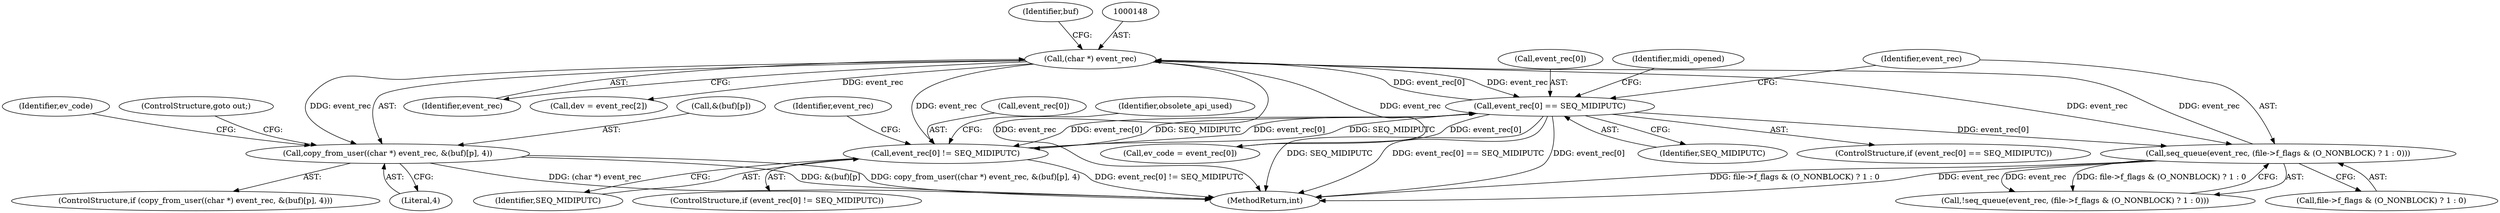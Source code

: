 digraph "0_linux_b769f49463711205d57286e64cf535ed4daf59e9_1@API" {
"1000146" [label="(Call,copy_from_user((char *) event_rec, &(buf)[p], 4))"];
"1000147" [label="(Call,(char *) event_rec)"];
"1000305" [label="(Call,event_rec[0] == SEQ_MIDIPUTC)"];
"1000296" [label="(Call,event_rec[0] != SEQ_MIDIPUTC)"];
"1000366" [label="(Call,seq_queue(event_rec, (file->f_flags & (O_NONBLOCK) ? 1 : 0)))"];
"1000365" [label="(Call,!seq_queue(event_rec, (file->f_flags & (O_NONBLOCK) ? 1 : 0)))"];
"1000157" [label="(Identifier,ev_code)"];
"1000154" [label="(Literal,4)"];
"1000296" [label="(Call,event_rec[0] != SEQ_MIDIPUTC)"];
"1000314" [label="(Identifier,midi_opened)"];
"1000156" [label="(Call,ev_code = event_rec[0])"];
"1000155" [label="(ControlStructure,goto out;)"];
"1000300" [label="(Identifier,SEQ_MIDIPUTC)"];
"1000150" [label="(Call,&(buf)[p])"];
"1000147" [label="(Call,(char *) event_rec)"];
"1000415" [label="(MethodReturn,int)"];
"1000309" [label="(Identifier,SEQ_MIDIPUTC)"];
"1000297" [label="(Call,event_rec[0])"];
"1000366" [label="(Call,seq_queue(event_rec, (file->f_flags & (O_NONBLOCK) ? 1 : 0)))"];
"1000145" [label="(ControlStructure,if (copy_from_user((char *) event_rec, &(buf)[p], 4)))"];
"1000149" [label="(Identifier,event_rec)"];
"1000367" [label="(Identifier,event_rec)"];
"1000305" [label="(Call,event_rec[0] == SEQ_MIDIPUTC)"];
"1000152" [label="(Identifier,buf)"];
"1000304" [label="(ControlStructure,if (event_rec[0] == SEQ_MIDIPUTC))"];
"1000306" [label="(Call,event_rec[0])"];
"1000307" [label="(Identifier,event_rec)"];
"1000295" [label="(ControlStructure,if (event_rec[0] != SEQ_MIDIPUTC))"];
"1000322" [label="(Call,dev = event_rec[2])"];
"1000146" [label="(Call,copy_from_user((char *) event_rec, &(buf)[p], 4))"];
"1000302" [label="(Identifier,obsolete_api_used)"];
"1000368" [label="(Call,file->f_flags & (O_NONBLOCK) ? 1 : 0)"];
"1000146" -> "1000145"  [label="AST: "];
"1000146" -> "1000154"  [label="CFG: "];
"1000147" -> "1000146"  [label="AST: "];
"1000150" -> "1000146"  [label="AST: "];
"1000154" -> "1000146"  [label="AST: "];
"1000155" -> "1000146"  [label="CFG: "];
"1000157" -> "1000146"  [label="CFG: "];
"1000146" -> "1000415"  [label="DDG: &(buf)[p]"];
"1000146" -> "1000415"  [label="DDG: copy_from_user((char *) event_rec, &(buf)[p], 4)"];
"1000146" -> "1000415"  [label="DDG: (char *) event_rec"];
"1000147" -> "1000146"  [label="DDG: event_rec"];
"1000147" -> "1000149"  [label="CFG: "];
"1000148" -> "1000147"  [label="AST: "];
"1000149" -> "1000147"  [label="AST: "];
"1000152" -> "1000147"  [label="CFG: "];
"1000147" -> "1000415"  [label="DDG: event_rec"];
"1000305" -> "1000147"  [label="DDG: event_rec[0]"];
"1000366" -> "1000147"  [label="DDG: event_rec"];
"1000147" -> "1000156"  [label="DDG: event_rec"];
"1000147" -> "1000296"  [label="DDG: event_rec"];
"1000147" -> "1000305"  [label="DDG: event_rec"];
"1000147" -> "1000322"  [label="DDG: event_rec"];
"1000147" -> "1000366"  [label="DDG: event_rec"];
"1000305" -> "1000304"  [label="AST: "];
"1000305" -> "1000309"  [label="CFG: "];
"1000306" -> "1000305"  [label="AST: "];
"1000309" -> "1000305"  [label="AST: "];
"1000314" -> "1000305"  [label="CFG: "];
"1000367" -> "1000305"  [label="CFG: "];
"1000305" -> "1000415"  [label="DDG: SEQ_MIDIPUTC"];
"1000305" -> "1000415"  [label="DDG: event_rec[0] == SEQ_MIDIPUTC"];
"1000305" -> "1000415"  [label="DDG: event_rec[0]"];
"1000305" -> "1000156"  [label="DDG: event_rec[0]"];
"1000305" -> "1000296"  [label="DDG: event_rec[0]"];
"1000305" -> "1000296"  [label="DDG: SEQ_MIDIPUTC"];
"1000296" -> "1000305"  [label="DDG: event_rec[0]"];
"1000296" -> "1000305"  [label="DDG: SEQ_MIDIPUTC"];
"1000305" -> "1000366"  [label="DDG: event_rec[0]"];
"1000296" -> "1000295"  [label="AST: "];
"1000296" -> "1000300"  [label="CFG: "];
"1000297" -> "1000296"  [label="AST: "];
"1000300" -> "1000296"  [label="AST: "];
"1000302" -> "1000296"  [label="CFG: "];
"1000307" -> "1000296"  [label="CFG: "];
"1000296" -> "1000415"  [label="DDG: event_rec[0] != SEQ_MIDIPUTC"];
"1000366" -> "1000365"  [label="AST: "];
"1000366" -> "1000368"  [label="CFG: "];
"1000367" -> "1000366"  [label="AST: "];
"1000368" -> "1000366"  [label="AST: "];
"1000365" -> "1000366"  [label="CFG: "];
"1000366" -> "1000415"  [label="DDG: file->f_flags & (O_NONBLOCK) ? 1 : 0"];
"1000366" -> "1000415"  [label="DDG: event_rec"];
"1000366" -> "1000365"  [label="DDG: event_rec"];
"1000366" -> "1000365"  [label="DDG: file->f_flags & (O_NONBLOCK) ? 1 : 0"];
}
